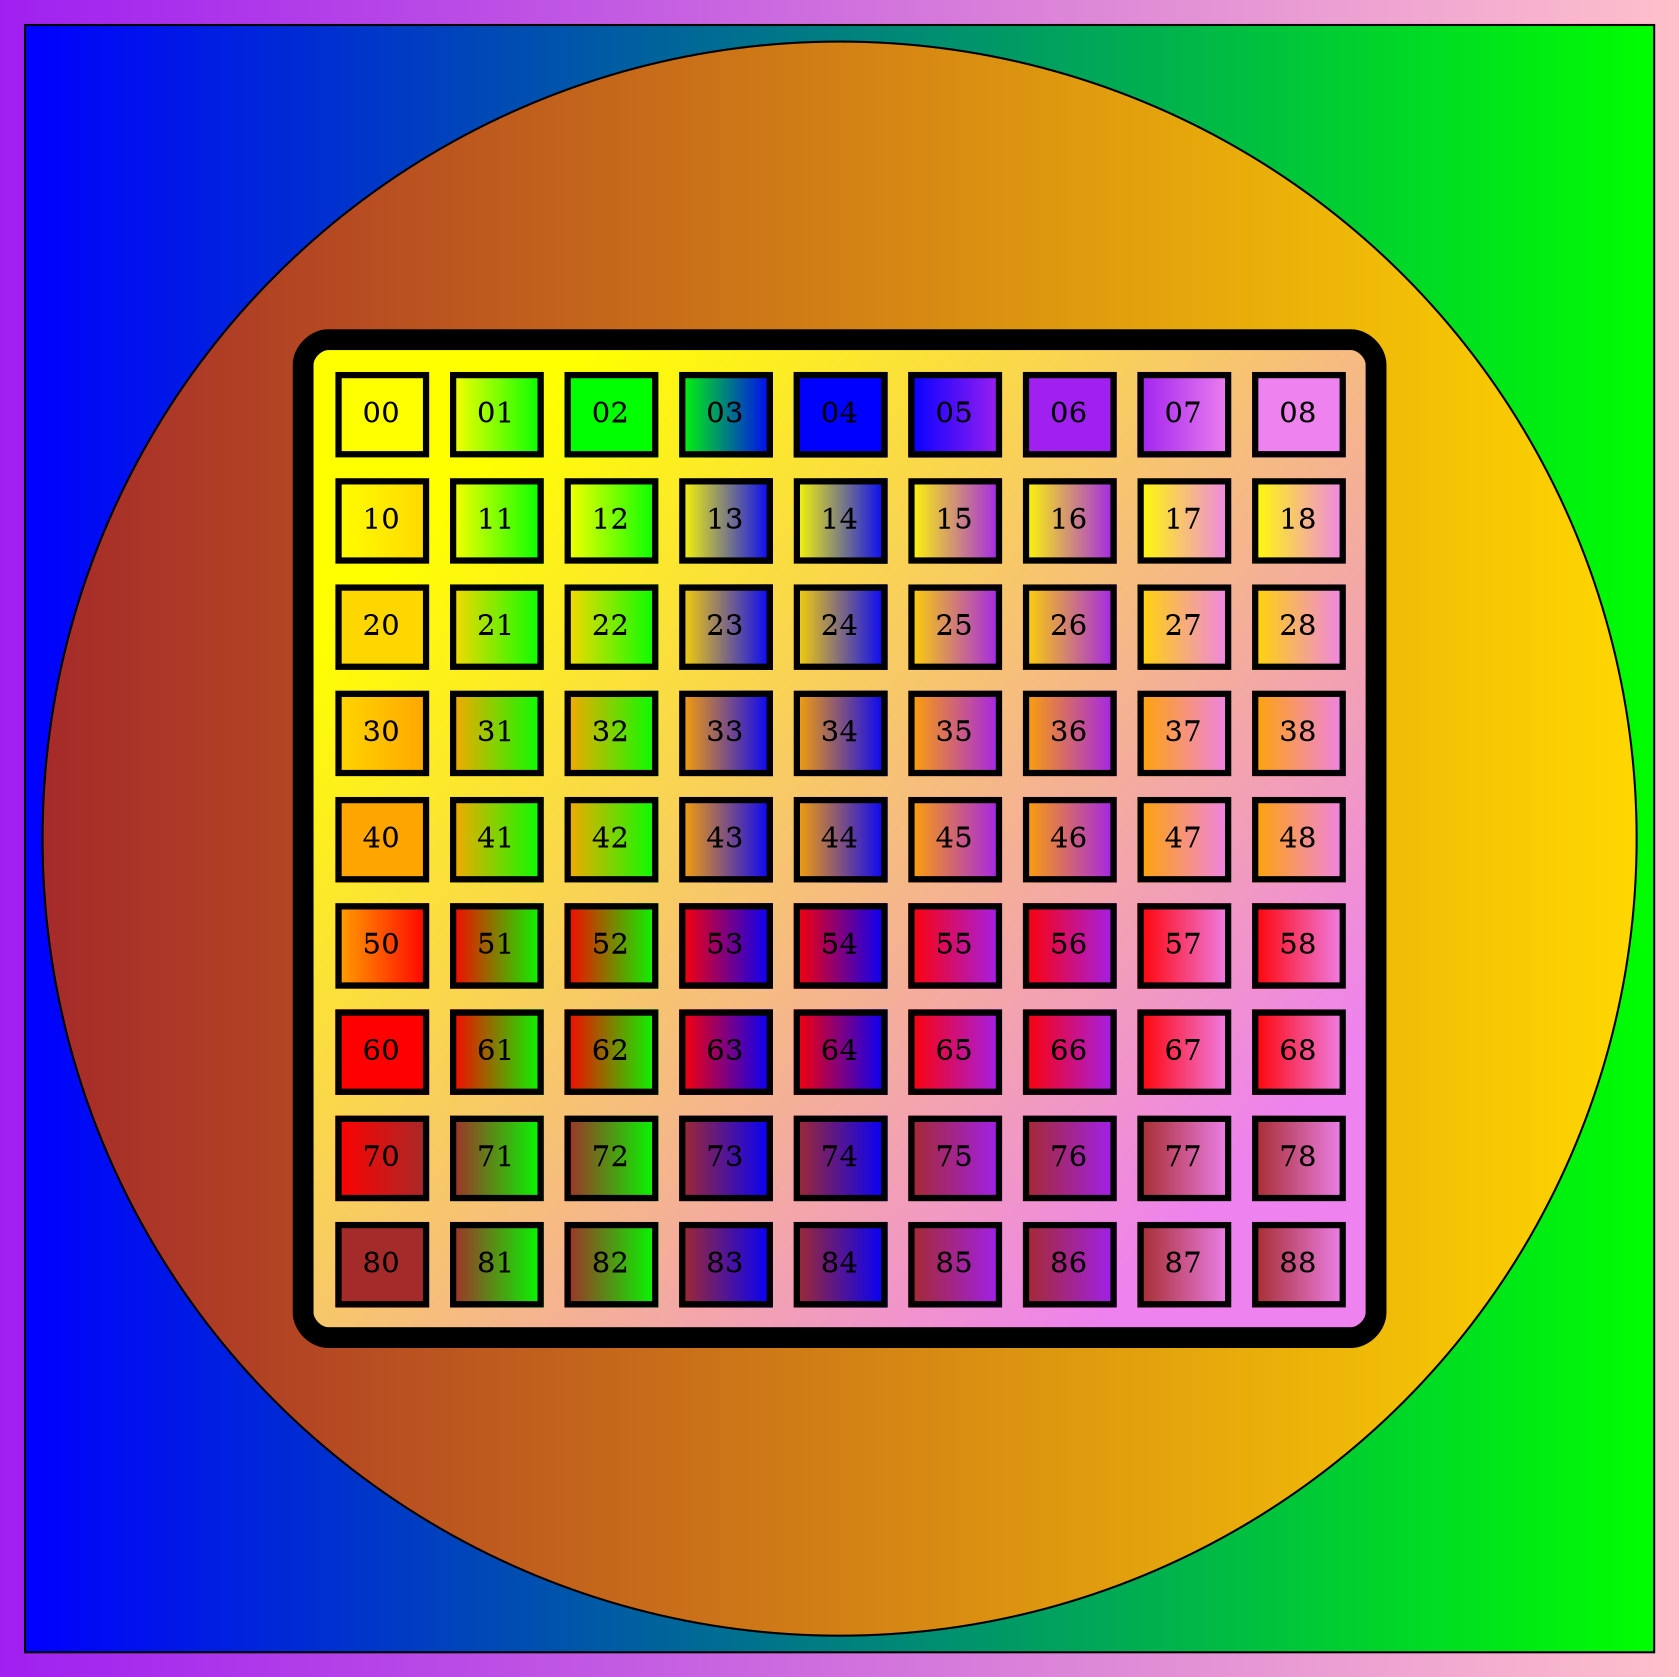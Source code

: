 /*******************************************************************************
 * Copyright (c) 2017, 2019 itemis AG and others.
 *
 * All rights reserved. This program and the accompanying materials
 * are made available under the terms of the Eclipse Public License v1.0
 * which accompanies this distribution, and is available at
 * http://www.eclipse.org/legal/epl-v10.html
 *
 * Contributors:
 *       Tamas Miklossy  (itemis AG) - Initial text 
 *******************************************************************************/
digraph G {
	bgcolor="purple:pink"

	subgraph cluster1 {
		bgcolor="blue:green"
		a0[ shape=circle fillcolor="gold:brown" gradientangle=180 style=filled label= < 
			<TABLE border="10" cellspacing="10" cellpadding="10" style="rounded" bgcolor="yellow:violet" gradientangle="315">
				<TR>
					<TD border="3" bgcolor="yellow">00</TD>
					<TD border="3" bgcolor="yellow:green">01</TD>
					<TD border="3" bgcolor="green">02</TD>
					<TD border="3" bgcolor="green:blue">03</TD>
					<TD border="3" bgcolor="blue">04</TD>
					<TD border="3" bgcolor="blue:purple">05</TD>
					<TD border="3" bgcolor="purple">06</TD>
					<TD border="3" bgcolor="purple:violet">07</TD>
					<TD border="3" bgcolor="violet">08</TD>
				</TR>
				<TR>
					<TD border="3" bgcolor="yellow:gold">10</TD>
					<TD border="3" bgcolor="yellow:green">11</TD>
					<TD border="3" bgcolor="yellow:green">12</TD>
					<TD border="3" bgcolor="yellow:blue">13</TD>
					<TD border="3" bgcolor="yellow:blue">14</TD>
					<TD border="3" bgcolor="yellow:purple">15</TD>
					<TD border="3" bgcolor="yellow:purple">16</TD>
					<TD border="3" bgcolor="yellow:violet">17</TD>
					<TD border="3" bgcolor="yellow:violet">18</TD>
				</TR>
				<TR>
					<TD border="3" bgcolor="gold">20</TD>
					<TD border="3" bgcolor="gold:green">21</TD>
					<TD border="3" bgcolor="gold:green">22</TD>
					<TD border="3" bgcolor="gold:blue">23</TD>
					<TD border="3" bgcolor="gold:blue">24</TD>
					<TD border="3" bgcolor="gold:purple">25</TD>
					<TD border="3" bgcolor="gold:purple">26</TD>
					<TD border="3" bgcolor="gold:violet">27</TD>
					<TD border="3" bgcolor="gold:violet">28</TD>
				</TR>
				<TR>
					<TD border="3" bgcolor="gold:orange">30</TD>
					<TD border="3" bgcolor="orange:green">31</TD>
					<TD border="3" bgcolor="orange:green">32</TD>
					<TD border="3" bgcolor="orange:blue">33</TD>
					<TD border="3" bgcolor="orange:blue">34</TD>
					<TD border="3" bgcolor="orange:purple">35</TD>
					<TD border="3" bgcolor="orange:purple">36</TD>
					<TD border="3" bgcolor="orange:violet">37</TD>
					<TD border="3" bgcolor="orange:violet">38</TD>
				</TR>
				<TR>
					<TD border="3" bgcolor="orange">40</TD>
					<TD border="3" bgcolor="orange:green">41</TD>
					<TD border="3" bgcolor="orange:green">42</TD>
					<TD border="3" bgcolor="orange:blue">43</TD>
					<TD border="3" bgcolor="orange:blue">44</TD>
					<TD border="3" bgcolor="orange:purple">45</TD>
					<TD border="3" bgcolor="orange:purple">46</TD>
					<TD border="3" bgcolor="orange:violet">47</TD>
					<TD border="3" bgcolor="orange:violet">48</TD>
				</TR>
				<TR>
					<TD border="3" bgcolor="orange:red">50</TD>
					<TD border="3" bgcolor="red:green">51</TD>
					<TD border="3" bgcolor="red:green">52</TD>
					<TD border="3" bgcolor="red:blue">53</TD>
					<TD border="3" bgcolor="red:blue">54</TD>
					<TD border="3" bgcolor="red:purple">55</TD>
					<TD border="3" bgcolor="red:purple">56</TD>
					<TD border="3" bgcolor="red:violet">57</TD>
					<TD border="3" bgcolor="red:violet">58</TD>
				</TR>
				<TR>
					<TD border="3" bgcolor="red">60</TD>
					<TD border="3" bgcolor="red:green">61</TD>
					<TD border="3" bgcolor="red:green">62</TD>
					<TD border="3" bgcolor="red:blue">63</TD>
					<TD border="3" bgcolor="red:blue">64</TD>
					<TD border="3" bgcolor="red:purple">65</TD>
					<TD border="3" bgcolor="red:purple">66</TD>
					<TD border="3" bgcolor="red:violet">67</TD>
					<TD border="3" bgcolor="red:violet">68</TD>
				</TR>
				<TR>
					<TD border="3" bgcolor="red:brown">70</TD>
					<TD border="3" bgcolor="brown:green">71</TD>
					<TD border="3" bgcolor="brown:green">72</TD>
					<TD border="3" bgcolor="brown:blue">73</TD>
					<TD border="3" bgcolor="brown:blue">74</TD>
					<TD border="3" bgcolor="brown:purple">75</TD>
					<TD border="3" bgcolor="brown:purple">76</TD>
					<TD border="3" bgcolor="brown:violet">77</TD>
					<TD border="3" bgcolor="brown:violet">78</TD>
				</TR>
				<TR>
					<TD border="3" bgcolor="brown">80</TD>
					<TD border="3" bgcolor="brown:green">81</TD>
					<TD border="3" bgcolor="brown:green">82</TD>
					<TD border="3" bgcolor="brown:blue">83</TD>
					<TD border="3" bgcolor="brown:blue">84</TD>
					<TD border="3" bgcolor="brown:purple">85</TD>
					<TD border="3" bgcolor="brown:purple">86</TD>
					<TD border="3" bgcolor="brown:violet">87</TD>
					<TD border="3" bgcolor="brown:violet">88</TD>
				</TR>
			</TABLE>>
		];
	}
}
